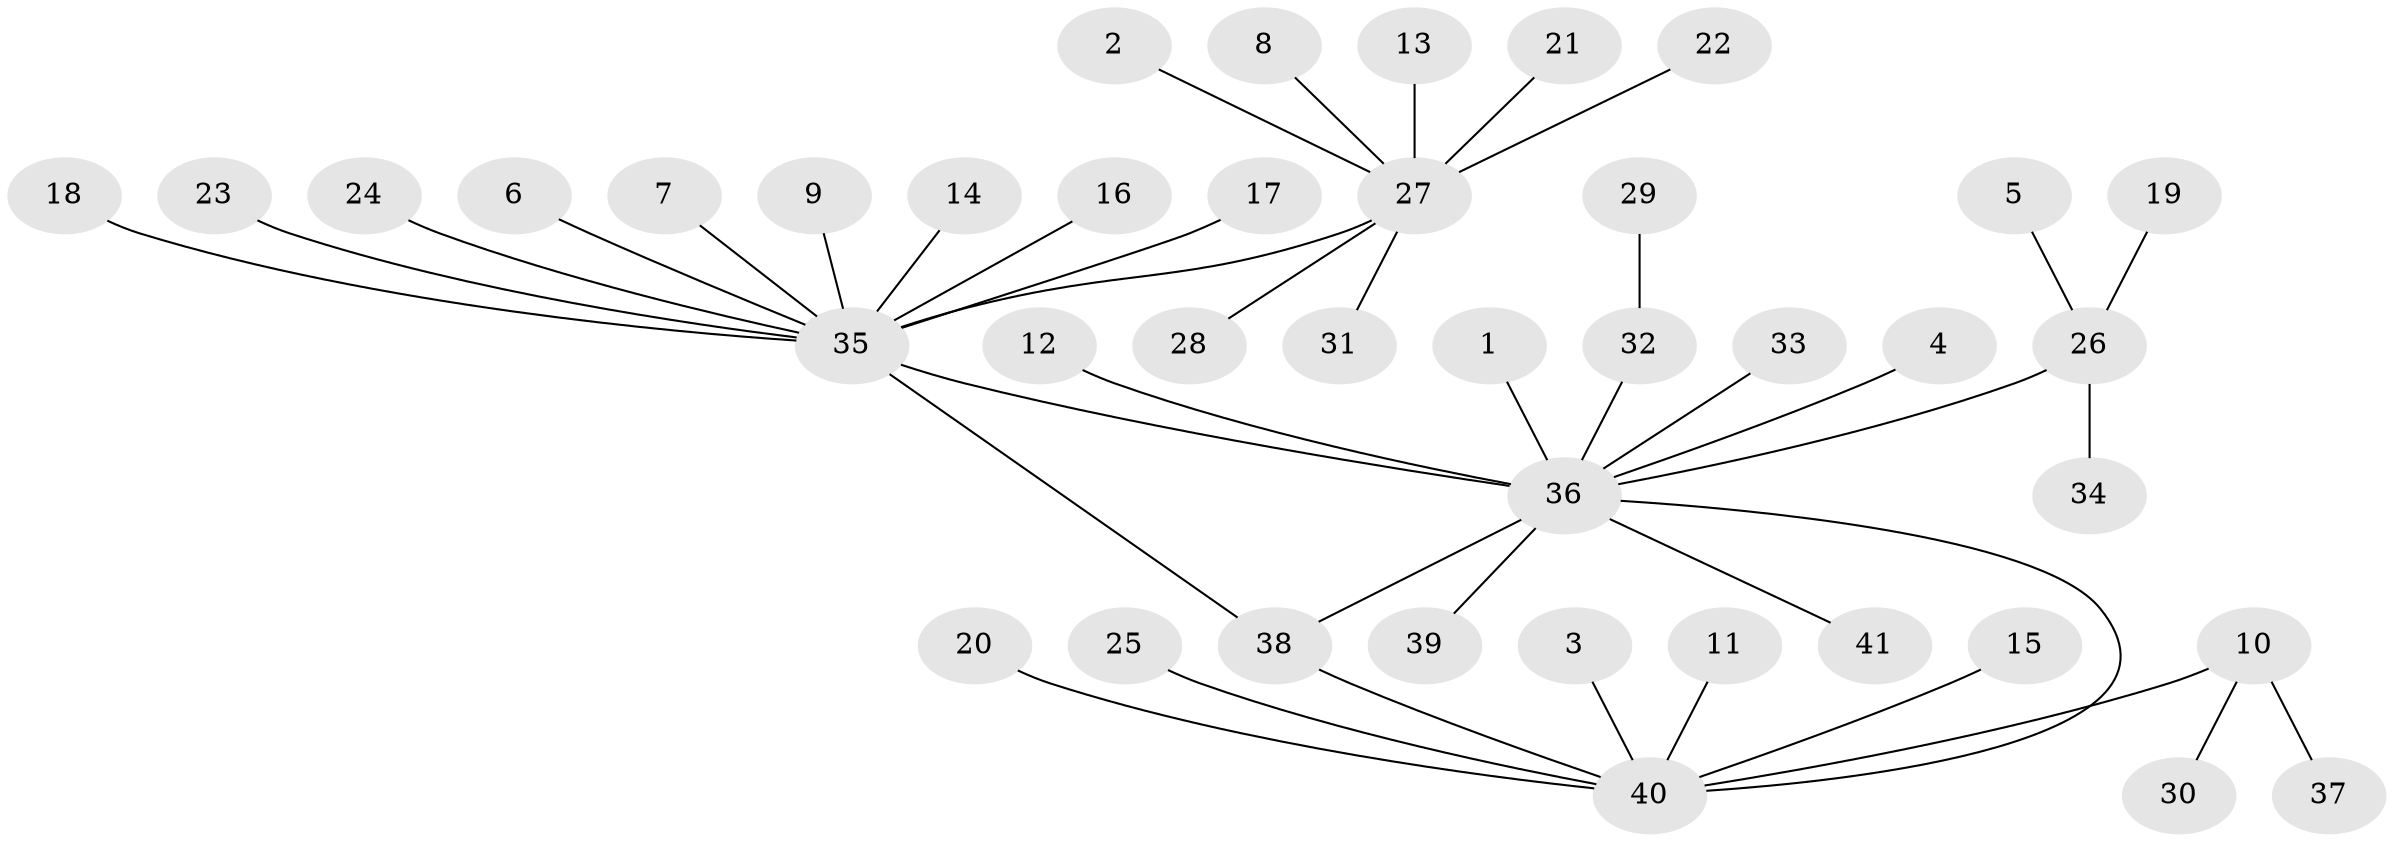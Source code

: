 // original degree distribution, {15: 0.009900990099009901, 16: 0.009900990099009901, 12: 0.009900990099009901, 1: 0.6831683168316832, 5: 0.019801980198019802, 4: 0.039603960396039604, 10: 0.009900990099009901, 2: 0.1485148514851485, 7: 0.009900990099009901, 3: 0.04950495049504951, 6: 0.009900990099009901}
// Generated by graph-tools (version 1.1) at 2025/36/03/04/25 23:36:58]
// undirected, 41 vertices, 42 edges
graph export_dot {
  node [color=gray90,style=filled];
  1;
  2;
  3;
  4;
  5;
  6;
  7;
  8;
  9;
  10;
  11;
  12;
  13;
  14;
  15;
  16;
  17;
  18;
  19;
  20;
  21;
  22;
  23;
  24;
  25;
  26;
  27;
  28;
  29;
  30;
  31;
  32;
  33;
  34;
  35;
  36;
  37;
  38;
  39;
  40;
  41;
  1 -- 36 [weight=1.0];
  2 -- 27 [weight=1.0];
  3 -- 40 [weight=1.0];
  4 -- 36 [weight=1.0];
  5 -- 26 [weight=1.0];
  6 -- 35 [weight=1.0];
  7 -- 35 [weight=1.0];
  8 -- 27 [weight=1.0];
  9 -- 35 [weight=1.0];
  10 -- 30 [weight=1.0];
  10 -- 37 [weight=1.0];
  10 -- 40 [weight=1.0];
  11 -- 40 [weight=1.0];
  12 -- 36 [weight=1.0];
  13 -- 27 [weight=1.0];
  14 -- 35 [weight=1.0];
  15 -- 40 [weight=1.0];
  16 -- 35 [weight=1.0];
  17 -- 35 [weight=1.0];
  18 -- 35 [weight=1.0];
  19 -- 26 [weight=1.0];
  20 -- 40 [weight=1.0];
  21 -- 27 [weight=1.0];
  22 -- 27 [weight=1.0];
  23 -- 35 [weight=1.0];
  24 -- 35 [weight=1.0];
  25 -- 40 [weight=1.0];
  26 -- 34 [weight=1.0];
  26 -- 36 [weight=1.0];
  27 -- 28 [weight=1.0];
  27 -- 31 [weight=1.0];
  27 -- 35 [weight=1.0];
  29 -- 32 [weight=1.0];
  32 -- 36 [weight=1.0];
  33 -- 36 [weight=1.0];
  35 -- 36 [weight=1.0];
  35 -- 38 [weight=1.0];
  36 -- 38 [weight=1.0];
  36 -- 39 [weight=2.0];
  36 -- 40 [weight=1.0];
  36 -- 41 [weight=1.0];
  38 -- 40 [weight=1.0];
}
